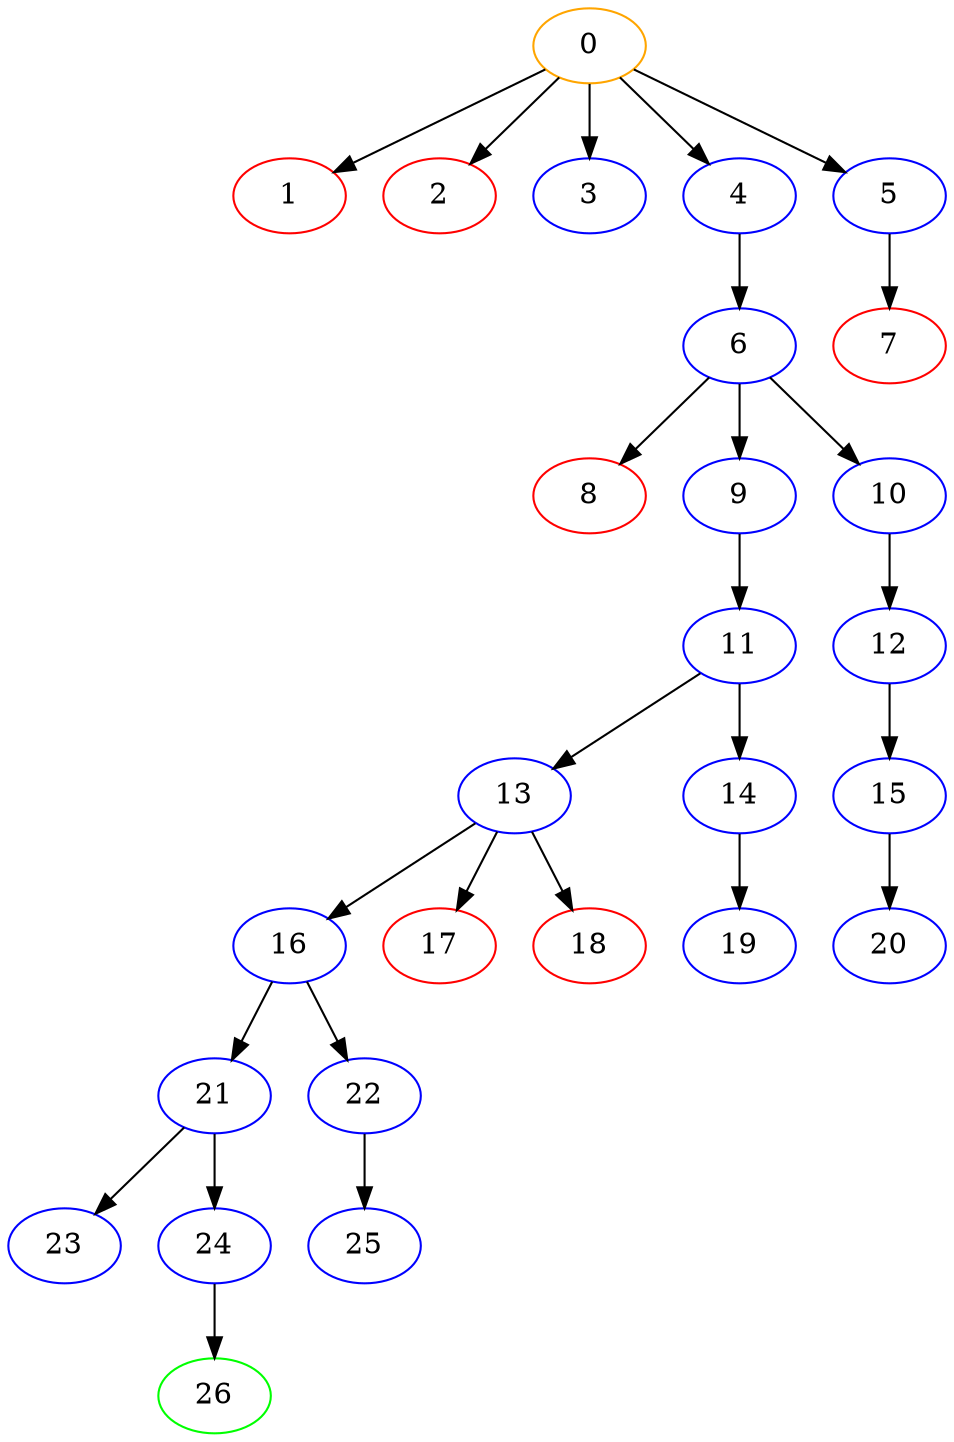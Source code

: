 strict digraph "" {
	0	[color=orange,
		state="[3 3 1]"];
	1	[color=red,
		state="[2 3 0]"];
	0 -> 1	[edge_data="[-1  0 -1]"];
	2	[color=red,
		state="[1 3 0]"];
	0 -> 2	[edge_data="[-2  0 -1]"];
	3	[color=blue,
		state="[3 2 0]"];
	0 -> 3	[edge_data="[ 0 -1 -1]"];
	4	[color=blue,
		state="[3 1 0]"];
	0 -> 4	[edge_data="[ 0 -2 -1]"];
	5	[color=blue,
		state="[2 2 0]"];
	0 -> 5	[edge_data="[-1 -1 -1]"];
	6	[color=blue,
		state="[3 2 1]"];
	4 -> 6	[edge_data="[0 1 1]"];
	7	[color=red,
		state="[2 3 1]"];
	5 -> 7	[edge_data="[0 1 1]"];
	8	[color=red,
		state="[1 2 0]"];
	6 -> 8	[edge_data="[-2  0 -1]"];
	9	[color=blue,
		state="[3 0 0]"];
	6 -> 9	[edge_data="[ 0 -2 -1]"];
	10	[color=blue,
		state="[2 1 0]"];
	6 -> 10	[edge_data="[-1 -1 -1]"];
	11	[color=blue,
		state="[3 1 1]"];
	9 -> 11	[edge_data="[0 1 1]"];
	12	[color=blue,
		state="[2 2 1]"];
	10 -> 12	[edge_data="[0 1 1]"];
	13	[color=blue,
		state="[1 1 0]"];
	11 -> 13	[edge_data="[-2  0 -1]"];
	14	[color=blue,
		state="[2 0 0]"];
	11 -> 14	[edge_data="[-1 -1 -1]"];
	15	[color=blue,
		state="[0 2 0]"];
	12 -> 15	[edge_data="[-2  0 -1]"];
	16	[color=blue,
		state="[2 1 1]"];
	13 -> 16	[edge_data="[1 0 1]"];
	17	[color=red,
		state="[1 2 1]"];
	13 -> 17	[edge_data="[0 1 1]"];
	18	[color=red,
		state="[1 3 1]"];
	13 -> 18	[edge_data="[0 2 1]"];
	19	[color=blue,
		state="[3 0 1]"];
	14 -> 19	[edge_data="[1 0 1]"];
	20	[color=blue,
		state="[0 3 1]"];
	15 -> 20	[edge_data="[0 1 1]"];
	21	[color=blue,
		state="[0 1 0]"];
	16 -> 21	[edge_data="[-2  0 -1]"];
	22	[color=blue,
		state="[1 0 0]"];
	16 -> 22	[edge_data="[-1 -1 -1]"];
	23	[color=blue,
		state="[1 1 1]"];
	21 -> 23	[edge_data="[1 0 1]"];
	24	[color=blue,
		state="[0 2 1]"];
	21 -> 24	[edge_data="[0 1 1]"];
	25	[color=blue,
		state="[2 0 1]"];
	22 -> 25	[edge_data="[1 0 1]"];
	26	[color=green,
		state="[0 0 0]"];
	24 -> 26	[edge_data="[ 0 -2 -1]"];
}
